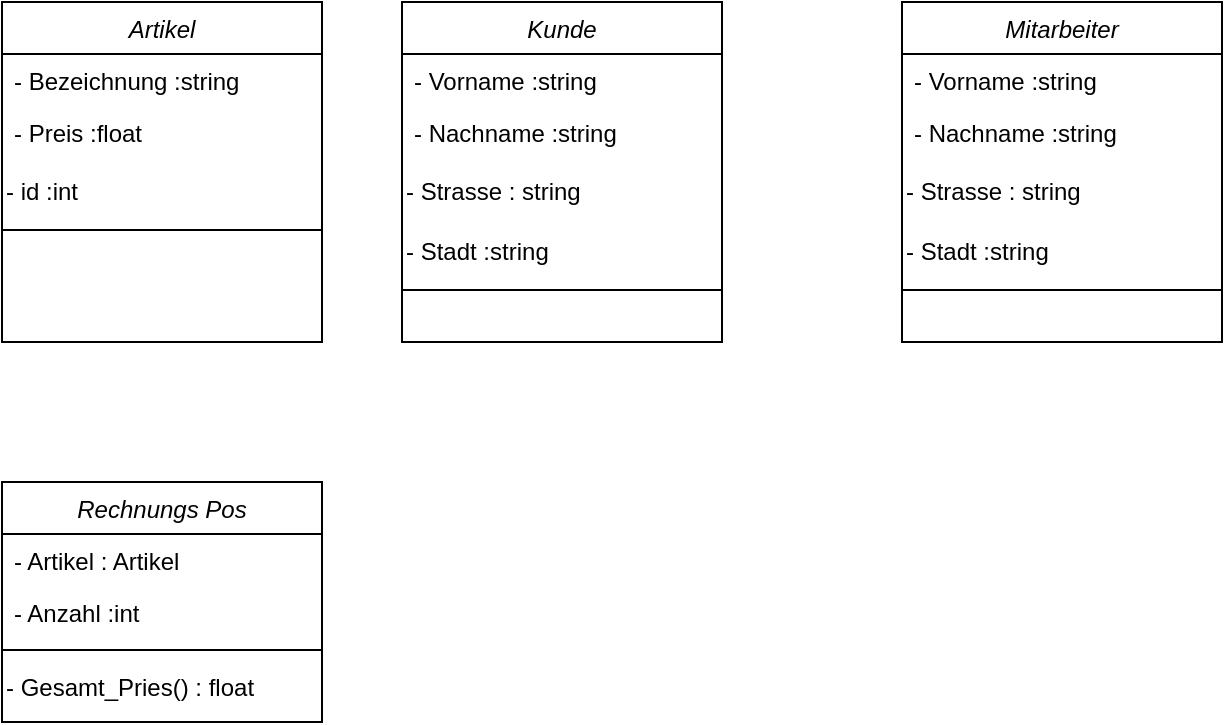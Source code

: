 <mxfile version="20.0.4" type="github">
  <diagram id="C5RBs43oDa-KdzZeNtuy" name="Page-1">
    <mxGraphModel dx="873" dy="481" grid="1" gridSize="10" guides="1" tooltips="1" connect="1" arrows="1" fold="1" page="1" pageScale="1" pageWidth="827" pageHeight="1169" math="0" shadow="0">
      <root>
        <mxCell id="WIyWlLk6GJQsqaUBKTNV-0" />
        <mxCell id="WIyWlLk6GJQsqaUBKTNV-1" parent="WIyWlLk6GJQsqaUBKTNV-0" />
        <mxCell id="zkfFHV4jXpPFQw0GAbJ--0" value="Kunde" style="swimlane;fontStyle=2;align=center;verticalAlign=top;childLayout=stackLayout;horizontal=1;startSize=26;horizontalStack=0;resizeParent=1;resizeLast=0;collapsible=1;marginBottom=0;rounded=0;shadow=0;strokeWidth=1;" parent="WIyWlLk6GJQsqaUBKTNV-1" vertex="1">
          <mxGeometry x="220" y="120" width="160" height="170" as="geometry">
            <mxRectangle x="220" y="120" width="160" height="26" as="alternateBounds" />
          </mxGeometry>
        </mxCell>
        <mxCell id="zkfFHV4jXpPFQw0GAbJ--1" value="- Vorname :string" style="text;align=left;verticalAlign=top;spacingLeft=4;spacingRight=4;overflow=hidden;rotatable=0;points=[[0,0.5],[1,0.5]];portConstraint=eastwest;" parent="zkfFHV4jXpPFQw0GAbJ--0" vertex="1">
          <mxGeometry y="26" width="160" height="26" as="geometry" />
        </mxCell>
        <mxCell id="zkfFHV4jXpPFQw0GAbJ--3" value="- Nachname :string&#xa;" style="text;align=left;verticalAlign=top;spacingLeft=4;spacingRight=4;overflow=hidden;rotatable=0;points=[[0,0.5],[1,0.5]];portConstraint=eastwest;rounded=0;shadow=0;html=0;" parent="zkfFHV4jXpPFQw0GAbJ--0" vertex="1">
          <mxGeometry y="52" width="160" height="28" as="geometry" />
        </mxCell>
        <mxCell id="ctB5kJom32_L0u5bQcOI-1" value="- Strasse : string" style="text;html=1;resizable=0;autosize=1;align=left;verticalAlign=middle;points=[];fillColor=none;strokeColor=none;rounded=0;" vertex="1" parent="zkfFHV4jXpPFQw0GAbJ--0">
          <mxGeometry y="80" width="160" height="30" as="geometry" />
        </mxCell>
        <mxCell id="ctB5kJom32_L0u5bQcOI-2" value="- Stadt :string" style="text;html=1;resizable=0;autosize=1;align=left;verticalAlign=middle;points=[];fillColor=none;strokeColor=none;rounded=0;" vertex="1" parent="zkfFHV4jXpPFQw0GAbJ--0">
          <mxGeometry y="110" width="160" height="30" as="geometry" />
        </mxCell>
        <mxCell id="zkfFHV4jXpPFQw0GAbJ--4" value="" style="line;html=1;strokeWidth=1;align=left;verticalAlign=middle;spacingTop=-1;spacingLeft=3;spacingRight=3;rotatable=0;labelPosition=right;points=[];portConstraint=eastwest;" parent="zkfFHV4jXpPFQw0GAbJ--0" vertex="1">
          <mxGeometry y="140" width="160" height="8" as="geometry" />
        </mxCell>
        <mxCell id="ctB5kJom32_L0u5bQcOI-9" value="Mitarbeiter" style="swimlane;fontStyle=2;align=center;verticalAlign=top;childLayout=stackLayout;horizontal=1;startSize=26;horizontalStack=0;resizeParent=1;resizeLast=0;collapsible=1;marginBottom=0;rounded=0;shadow=0;strokeWidth=1;" vertex="1" parent="WIyWlLk6GJQsqaUBKTNV-1">
          <mxGeometry x="470" y="120" width="160" height="170" as="geometry">
            <mxRectangle x="220" y="120" width="160" height="26" as="alternateBounds" />
          </mxGeometry>
        </mxCell>
        <mxCell id="ctB5kJom32_L0u5bQcOI-10" value="- Vorname :string" style="text;align=left;verticalAlign=top;spacingLeft=4;spacingRight=4;overflow=hidden;rotatable=0;points=[[0,0.5],[1,0.5]];portConstraint=eastwest;" vertex="1" parent="ctB5kJom32_L0u5bQcOI-9">
          <mxGeometry y="26" width="160" height="26" as="geometry" />
        </mxCell>
        <mxCell id="ctB5kJom32_L0u5bQcOI-11" value="- Nachname :string&#xa;" style="text;align=left;verticalAlign=top;spacingLeft=4;spacingRight=4;overflow=hidden;rotatable=0;points=[[0,0.5],[1,0.5]];portConstraint=eastwest;rounded=0;shadow=0;html=0;" vertex="1" parent="ctB5kJom32_L0u5bQcOI-9">
          <mxGeometry y="52" width="160" height="28" as="geometry" />
        </mxCell>
        <mxCell id="ctB5kJom32_L0u5bQcOI-12" value="- Strasse : string" style="text;html=1;resizable=0;autosize=1;align=left;verticalAlign=middle;points=[];fillColor=none;strokeColor=none;rounded=0;" vertex="1" parent="ctB5kJom32_L0u5bQcOI-9">
          <mxGeometry y="80" width="160" height="30" as="geometry" />
        </mxCell>
        <mxCell id="ctB5kJom32_L0u5bQcOI-13" value="- Stadt :string" style="text;html=1;resizable=0;autosize=1;align=left;verticalAlign=middle;points=[];fillColor=none;strokeColor=none;rounded=0;" vertex="1" parent="ctB5kJom32_L0u5bQcOI-9">
          <mxGeometry y="110" width="160" height="30" as="geometry" />
        </mxCell>
        <mxCell id="ctB5kJom32_L0u5bQcOI-14" value="" style="line;html=1;strokeWidth=1;align=left;verticalAlign=middle;spacingTop=-1;spacingLeft=3;spacingRight=3;rotatable=0;labelPosition=right;points=[];portConstraint=eastwest;" vertex="1" parent="ctB5kJom32_L0u5bQcOI-9">
          <mxGeometry y="140" width="160" height="8" as="geometry" />
        </mxCell>
        <mxCell id="ctB5kJom32_L0u5bQcOI-15" value="Artikel" style="swimlane;fontStyle=2;align=center;verticalAlign=top;childLayout=stackLayout;horizontal=1;startSize=26;horizontalStack=0;resizeParent=1;resizeLast=0;collapsible=1;marginBottom=0;rounded=0;shadow=0;strokeWidth=1;" vertex="1" parent="WIyWlLk6GJQsqaUBKTNV-1">
          <mxGeometry x="20" y="120" width="160" height="170" as="geometry">
            <mxRectangle x="220" y="120" width="160" height="26" as="alternateBounds" />
          </mxGeometry>
        </mxCell>
        <mxCell id="ctB5kJom32_L0u5bQcOI-16" value="- Bezeichnung :string" style="text;align=left;verticalAlign=top;spacingLeft=4;spacingRight=4;overflow=hidden;rotatable=0;points=[[0,0.5],[1,0.5]];portConstraint=eastwest;" vertex="1" parent="ctB5kJom32_L0u5bQcOI-15">
          <mxGeometry y="26" width="160" height="26" as="geometry" />
        </mxCell>
        <mxCell id="ctB5kJom32_L0u5bQcOI-17" value="- Preis :float&#xa;" style="text;align=left;verticalAlign=top;spacingLeft=4;spacingRight=4;overflow=hidden;rotatable=0;points=[[0,0.5],[1,0.5]];portConstraint=eastwest;rounded=0;shadow=0;html=0;" vertex="1" parent="ctB5kJom32_L0u5bQcOI-15">
          <mxGeometry y="52" width="160" height="28" as="geometry" />
        </mxCell>
        <mxCell id="ctB5kJom32_L0u5bQcOI-19" value="- id :int" style="text;html=1;resizable=0;autosize=1;align=left;verticalAlign=middle;points=[];fillColor=none;strokeColor=none;rounded=0;" vertex="1" parent="ctB5kJom32_L0u5bQcOI-15">
          <mxGeometry y="80" width="160" height="30" as="geometry" />
        </mxCell>
        <mxCell id="ctB5kJom32_L0u5bQcOI-20" value="" style="line;html=1;strokeWidth=1;align=left;verticalAlign=middle;spacingTop=-1;spacingLeft=3;spacingRight=3;rotatable=0;labelPosition=right;points=[];portConstraint=eastwest;" vertex="1" parent="ctB5kJom32_L0u5bQcOI-15">
          <mxGeometry y="110" width="160" height="8" as="geometry" />
        </mxCell>
        <mxCell id="ctB5kJom32_L0u5bQcOI-21" value="Rechnungs Pos" style="swimlane;fontStyle=2;align=center;verticalAlign=top;childLayout=stackLayout;horizontal=1;startSize=26;horizontalStack=0;resizeParent=1;resizeLast=0;collapsible=1;marginBottom=0;rounded=0;shadow=0;strokeWidth=1;" vertex="1" parent="WIyWlLk6GJQsqaUBKTNV-1">
          <mxGeometry x="20" y="360" width="160" height="120" as="geometry">
            <mxRectangle x="220" y="120" width="160" height="26" as="alternateBounds" />
          </mxGeometry>
        </mxCell>
        <mxCell id="ctB5kJom32_L0u5bQcOI-22" value="- Artikel : Artikel" style="text;align=left;verticalAlign=top;spacingLeft=4;spacingRight=4;overflow=hidden;rotatable=0;points=[[0,0.5],[1,0.5]];portConstraint=eastwest;" vertex="1" parent="ctB5kJom32_L0u5bQcOI-21">
          <mxGeometry y="26" width="160" height="26" as="geometry" />
        </mxCell>
        <mxCell id="ctB5kJom32_L0u5bQcOI-23" value="- Anzahl :int" style="text;align=left;verticalAlign=top;spacingLeft=4;spacingRight=4;overflow=hidden;rotatable=0;points=[[0,0.5],[1,0.5]];portConstraint=eastwest;rounded=0;shadow=0;html=0;" vertex="1" parent="ctB5kJom32_L0u5bQcOI-21">
          <mxGeometry y="52" width="160" height="28" as="geometry" />
        </mxCell>
        <mxCell id="ctB5kJom32_L0u5bQcOI-25" value="" style="line;html=1;strokeWidth=1;align=left;verticalAlign=middle;spacingTop=-1;spacingLeft=3;spacingRight=3;rotatable=0;labelPosition=right;points=[];portConstraint=eastwest;" vertex="1" parent="ctB5kJom32_L0u5bQcOI-21">
          <mxGeometry y="80" width="160" height="8" as="geometry" />
        </mxCell>
        <mxCell id="ctB5kJom32_L0u5bQcOI-24" value="- Gesamt_Pries() : float" style="text;html=1;resizable=0;autosize=1;align=left;verticalAlign=middle;points=[];fillColor=none;strokeColor=none;rounded=0;" vertex="1" parent="ctB5kJom32_L0u5bQcOI-21">
          <mxGeometry y="88" width="160" height="30" as="geometry" />
        </mxCell>
      </root>
    </mxGraphModel>
  </diagram>
</mxfile>

